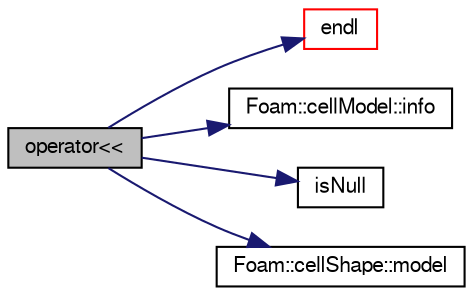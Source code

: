 digraph "operator&lt;&lt;"
{
  bgcolor="transparent";
  edge [fontname="FreeSans",fontsize="10",labelfontname="FreeSans",labelfontsize="10"];
  node [fontname="FreeSans",fontsize="10",shape=record];
  rankdir="LR";
  Node1 [label="operator\<\<",height=0.2,width=0.4,color="black", fillcolor="grey75", style="filled" fontcolor="black"];
  Node1 -> Node2 [color="midnightblue",fontsize="10",style="solid",fontname="FreeSans"];
  Node2 [label="endl",height=0.2,width=0.4,color="red",URL="$a10237.html#a2db8fe02a0d3909e9351bb4275b23ce4",tooltip="Add newline and flush stream. "];
  Node1 -> Node3 [color="midnightblue",fontsize="10",style="solid",fontname="FreeSans"];
  Node3 [label="Foam::cellModel::info",height=0.2,width=0.4,color="black",URL="$a00208.html#a050269c414510babc0de24a7a13014f4",tooltip="Return info proxy. "];
  Node1 -> Node4 [color="midnightblue",fontsize="10",style="solid",fontname="FreeSans"];
  Node4 [label="isNull",height=0.2,width=0.4,color="black",URL="$a10237.html#aba2724b510246bcbe183c81b288e9dc5",tooltip="Return true if t is a reference to the nullObject of type T. "];
  Node1 -> Node5 [color="midnightblue",fontsize="10",style="solid",fontname="FreeSans"];
  Node5 [label="Foam::cellShape::model",height=0.2,width=0.4,color="black",URL="$a00216.html#aeefe402f3085243e6db024dc8bcc1a37",tooltip="Model reference. "];
}
